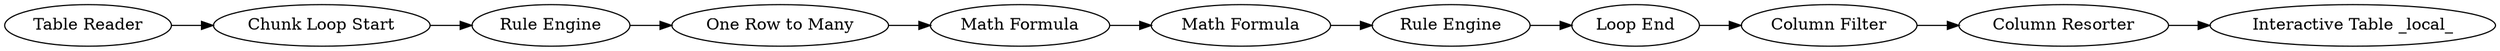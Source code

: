 digraph {
	38 -> 41
	33 -> 34
	41 -> 42
	43 -> 44
	32 -> 36
	42 -> 43
	35 -> 39
	34 -> 35
	39 -> 38
	36 -> 33
	43 [label="Column Resorter"]
	35 [label="Math Formula"]
	44 [label="Interactive Table _local_"]
	34 [label="One Row to Many"]
	42 [label="Column Filter"]
	41 [label="Loop End"]
	36 [label="Chunk Loop Start"]
	39 [label="Math Formula"]
	33 [label="Rule Engine"]
	32 [label="Table Reader"]
	38 [label="Rule Engine"]
	rankdir=LR
}
